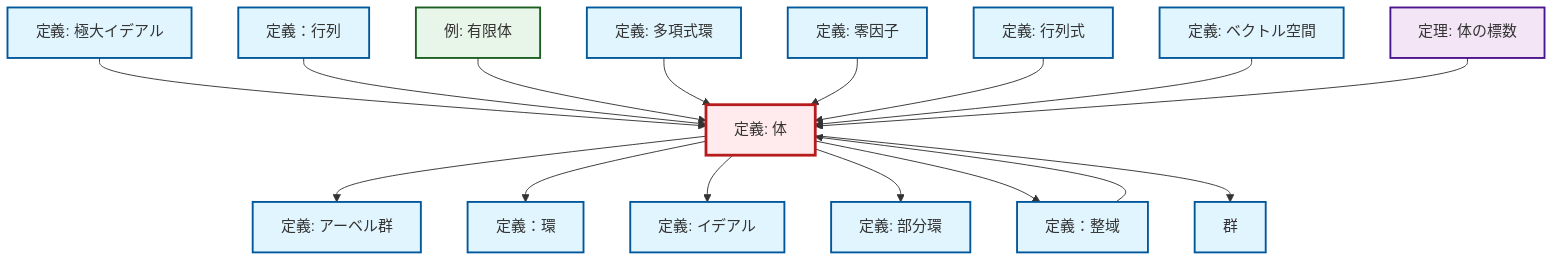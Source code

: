 graph TD
    classDef definition fill:#e1f5fe,stroke:#01579b,stroke-width:2px
    classDef theorem fill:#f3e5f5,stroke:#4a148c,stroke-width:2px
    classDef axiom fill:#fff3e0,stroke:#e65100,stroke-width:2px
    classDef example fill:#e8f5e9,stroke:#1b5e20,stroke-width:2px
    classDef current fill:#ffebee,stroke:#b71c1c,stroke-width:3px
    def-abelian-group["定義: アーベル群"]:::definition
    def-group["群"]:::definition
    def-subring["定義: 部分環"]:::definition
    def-polynomial-ring["定義: 多項式環"]:::definition
    thm-field-characteristic["定理: 体の標数"]:::theorem
    def-ring["定義：環"]:::definition
    ex-finite-field["例: 有限体"]:::example
    def-vector-space["定義: ベクトル空間"]:::definition
    def-zero-divisor["定義: 零因子"]:::definition
    def-maximal-ideal["定義: 極大イデアル"]:::definition
    def-determinant["定義: 行列式"]:::definition
    def-ideal["定義: イデアル"]:::definition
    def-field["定義: 体"]:::definition
    def-integral-domain["定義：整域"]:::definition
    def-matrix["定義：行列"]:::definition
    def-maximal-ideal --> def-field
    def-field --> def-abelian-group
    def-field --> def-ring
    def-matrix --> def-field
    def-field --> def-ideal
    def-field --> def-subring
    ex-finite-field --> def-field
    def-polynomial-ring --> def-field
    def-zero-divisor --> def-field
    def-integral-domain --> def-field
    def-field --> def-integral-domain
    def-determinant --> def-field
    def-vector-space --> def-field
    def-field --> def-group
    thm-field-characteristic --> def-field
    class def-field current